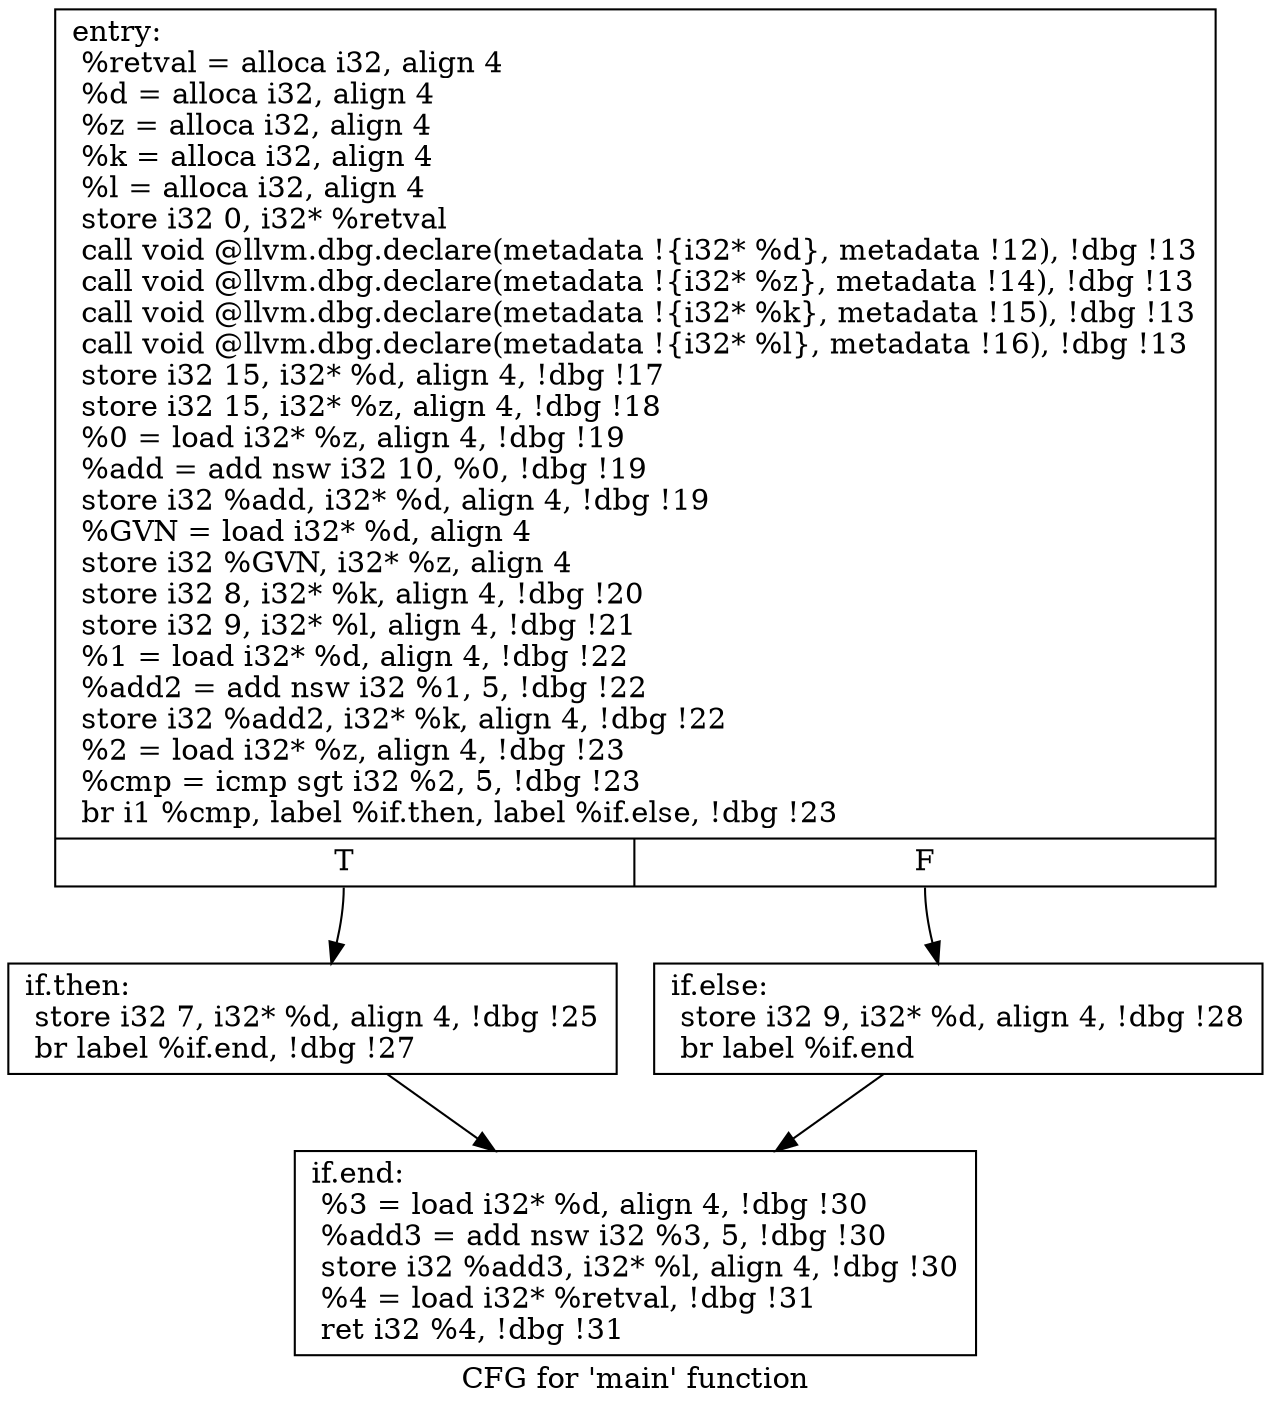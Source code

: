 digraph "CFG for 'main' function" {
	label="CFG for 'main' function";

	Node0x1b92cd0 [shape=record,label="{entry:\l  %retval = alloca i32, align 4\l  %d = alloca i32, align 4\l  %z = alloca i32, align 4\l  %k = alloca i32, align 4\l  %l = alloca i32, align 4\l  store i32 0, i32* %retval\l  call void @llvm.dbg.declare(metadata !\{i32* %d\}, metadata !12), !dbg !13\l  call void @llvm.dbg.declare(metadata !\{i32* %z\}, metadata !14), !dbg !13\l  call void @llvm.dbg.declare(metadata !\{i32* %k\}, metadata !15), !dbg !13\l  call void @llvm.dbg.declare(metadata !\{i32* %l\}, metadata !16), !dbg !13\l  store i32 15, i32* %d, align 4, !dbg !17\l  store i32 15, i32* %z, align 4, !dbg !18\l  %0 = load i32* %z, align 4, !dbg !19\l  %add = add nsw i32 10, %0, !dbg !19\l  store i32 %add, i32* %d, align 4, !dbg !19\l  %GVN = load i32* %d, align 4\l  store i32 %GVN, i32* %z, align 4\l  store i32 8, i32* %k, align 4, !dbg !20\l  store i32 9, i32* %l, align 4, !dbg !21\l  %1 = load i32* %d, align 4, !dbg !22\l  %add2 = add nsw i32 %1, 5, !dbg !22\l  store i32 %add2, i32* %k, align 4, !dbg !22\l  %2 = load i32* %z, align 4, !dbg !23\l  %cmp = icmp sgt i32 %2, 5, !dbg !23\l  br i1 %cmp, label %if.then, label %if.else, !dbg !23\l|{<s0>T|<s1>F}}"];
	Node0x1b92cd0:s0 -> Node0x1b92160;
	Node0x1b92cd0:s1 -> Node0x1b933c0;
	Node0x1b92160 [shape=record,label="{if.then:                                          \l  store i32 7, i32* %d, align 4, !dbg !25\l  br label %if.end, !dbg !27\l}"];
	Node0x1b92160 -> Node0x1b8e850;
	Node0x1b933c0 [shape=record,label="{if.else:                                          \l  store i32 9, i32* %d, align 4, !dbg !28\l  br label %if.end\l}"];
	Node0x1b933c0 -> Node0x1b8e850;
	Node0x1b8e850 [shape=record,label="{if.end:                                           \l  %3 = load i32* %d, align 4, !dbg !30\l  %add3 = add nsw i32 %3, 5, !dbg !30\l  store i32 %add3, i32* %l, align 4, !dbg !30\l  %4 = load i32* %retval, !dbg !31\l  ret i32 %4, !dbg !31\l}"];
}
